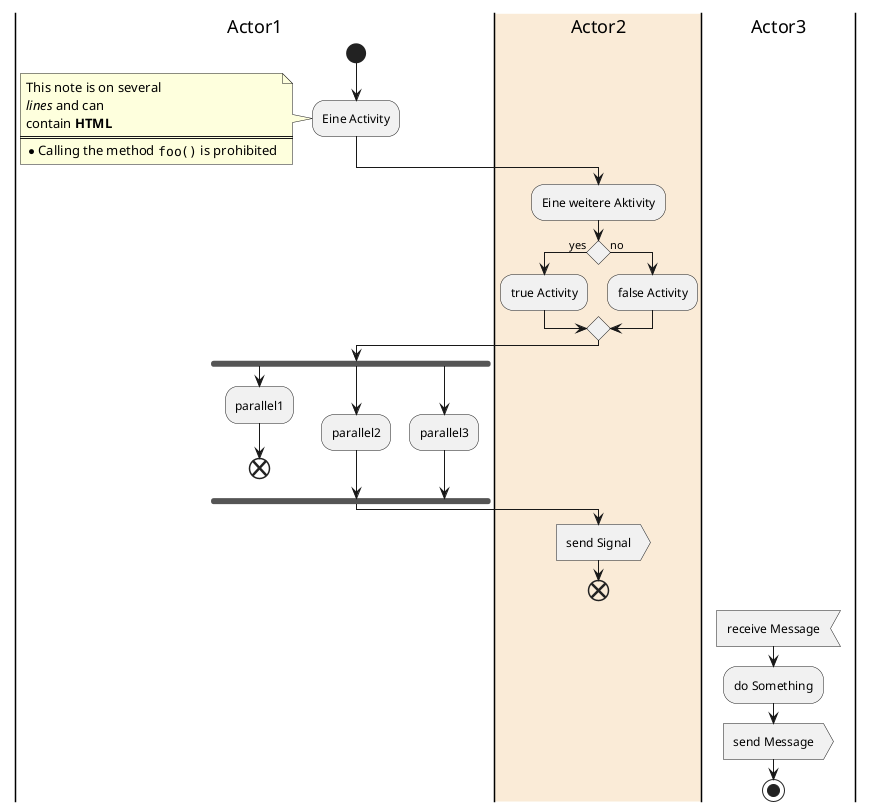 @startuml
|Actor1|
start
:Eine Activity;
note left
This note is on several
//lines// and can
contain <b>HTML</b>
====
* Calling the method ""foo()"" is prohibited
end note
|#AntiqueWhite|Actor2|
:Eine weitere Aktivity;
if () then (yes)
:true Activity;
else (no)
:false Activity;
endif
|Actor1|
fork
:parallel1;
end
fork again
:parallel2;
fork again
:parallel3;
end fork
|Actor2|
:send Signal>
end
|Actor3|
:receive Message<
:do Something;
:send Message>
stop
@enduml